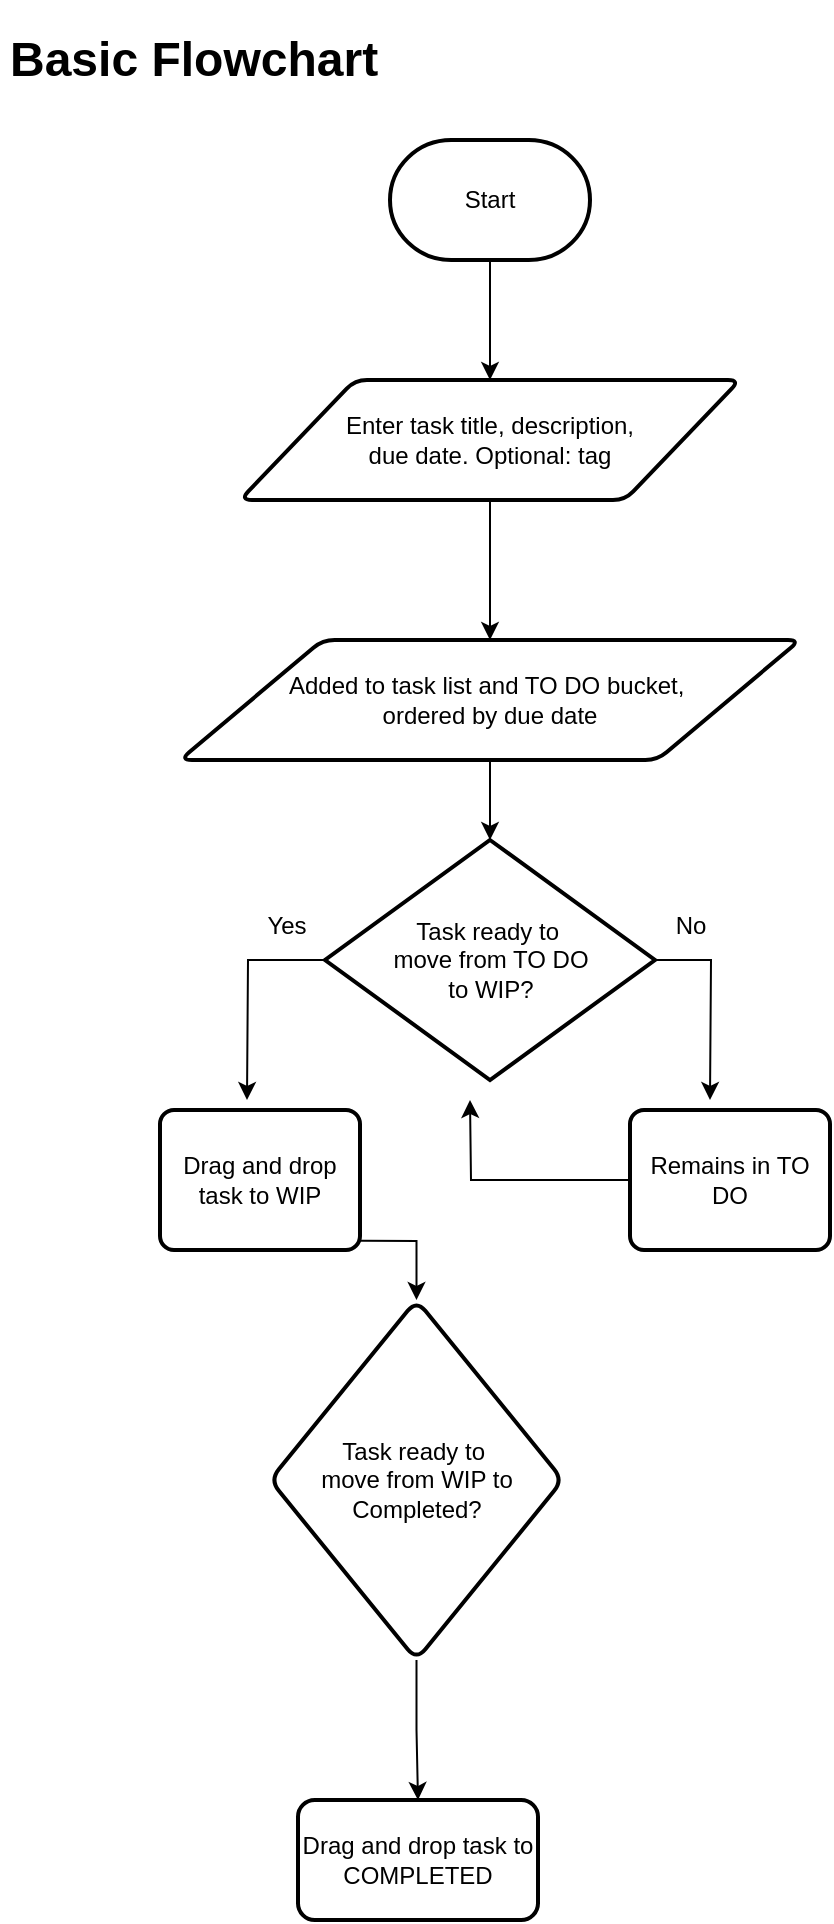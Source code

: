 <mxfile version="23.1.6" type="github">
  <diagram id="C5RBs43oDa-KdzZeNtuy" name="Page-1">
    <mxGraphModel dx="967" dy="1001" grid="1" gridSize="10" guides="1" tooltips="1" connect="1" arrows="1" fold="1" page="1" pageScale="1" pageWidth="827" pageHeight="1169" math="0" shadow="0">
      <root>
        <mxCell id="WIyWlLk6GJQsqaUBKTNV-0" />
        <mxCell id="WIyWlLk6GJQsqaUBKTNV-1" parent="WIyWlLk6GJQsqaUBKTNV-0" />
        <mxCell id="mQJPo1qvSjMa85qlDfSg-5" value="&lt;h1&gt;Basic Flowchart&lt;/h1&gt;&lt;p&gt;&lt;br&gt;&lt;/p&gt;&lt;p&gt;&lt;br&gt;&lt;/p&gt;" style="text;html=1;spacing=5;spacingTop=-20;whiteSpace=wrap;overflow=hidden;rounded=0;" vertex="1" parent="WIyWlLk6GJQsqaUBKTNV-1">
          <mxGeometry x="20" y="30" width="280" height="40" as="geometry" />
        </mxCell>
        <mxCell id="mQJPo1qvSjMa85qlDfSg-32" style="edgeStyle=orthogonalEdgeStyle;rounded=0;orthogonalLoop=1;jettySize=auto;html=1;entryX=0.75;entryY=0;entryDx=0;entryDy=0;" edge="1" parent="WIyWlLk6GJQsqaUBKTNV-1" source="mQJPo1qvSjMa85qlDfSg-8">
          <mxGeometry relative="1" as="geometry">
            <mxPoint x="143.5" y="570" as="targetPoint" />
          </mxGeometry>
        </mxCell>
        <mxCell id="mQJPo1qvSjMa85qlDfSg-36" style="edgeStyle=orthogonalEdgeStyle;rounded=0;orthogonalLoop=1;jettySize=auto;html=1;" edge="1" parent="WIyWlLk6GJQsqaUBKTNV-1" source="mQJPo1qvSjMa85qlDfSg-8">
          <mxGeometry relative="1" as="geometry">
            <mxPoint x="375" y="570" as="targetPoint" />
          </mxGeometry>
        </mxCell>
        <mxCell id="mQJPo1qvSjMa85qlDfSg-8" value="Task ready to&amp;nbsp;&lt;br&gt;move from TO DO &lt;br&gt;to WIP?" style="strokeWidth=2;html=1;shape=mxgraph.flowchart.decision;whiteSpace=wrap;" vertex="1" parent="WIyWlLk6GJQsqaUBKTNV-1">
          <mxGeometry x="182.5" y="440" width="165" height="120" as="geometry" />
        </mxCell>
        <mxCell id="mQJPo1qvSjMa85qlDfSg-18" value="" style="edgeStyle=orthogonalEdgeStyle;rounded=0;orthogonalLoop=1;jettySize=auto;html=1;" edge="1" parent="WIyWlLk6GJQsqaUBKTNV-1" source="mQJPo1qvSjMa85qlDfSg-16" target="mQJPo1qvSjMa85qlDfSg-17">
          <mxGeometry relative="1" as="geometry" />
        </mxCell>
        <mxCell id="mQJPo1qvSjMa85qlDfSg-16" value="Start" style="strokeWidth=2;html=1;shape=mxgraph.flowchart.terminator;whiteSpace=wrap;" vertex="1" parent="WIyWlLk6GJQsqaUBKTNV-1">
          <mxGeometry x="215" y="90" width="100" height="60" as="geometry" />
        </mxCell>
        <mxCell id="mQJPo1qvSjMa85qlDfSg-20" value="" style="edgeStyle=orthogonalEdgeStyle;rounded=0;orthogonalLoop=1;jettySize=auto;html=1;" edge="1" parent="WIyWlLk6GJQsqaUBKTNV-1" source="mQJPo1qvSjMa85qlDfSg-17" target="mQJPo1qvSjMa85qlDfSg-19">
          <mxGeometry relative="1" as="geometry" />
        </mxCell>
        <mxCell id="mQJPo1qvSjMa85qlDfSg-17" value="Enter task title, description, &lt;br&gt;due date. Optional: tag" style="shape=parallelogram;html=1;strokeWidth=2;perimeter=parallelogramPerimeter;whiteSpace=wrap;rounded=1;arcSize=12;size=0.23;" vertex="1" parent="WIyWlLk6GJQsqaUBKTNV-1">
          <mxGeometry x="140" y="210" width="250" height="60" as="geometry" />
        </mxCell>
        <mxCell id="mQJPo1qvSjMa85qlDfSg-21" value="" style="edgeStyle=orthogonalEdgeStyle;rounded=0;orthogonalLoop=1;jettySize=auto;html=1;" edge="1" parent="WIyWlLk6GJQsqaUBKTNV-1" source="mQJPo1qvSjMa85qlDfSg-19" target="mQJPo1qvSjMa85qlDfSg-8">
          <mxGeometry relative="1" as="geometry" />
        </mxCell>
        <mxCell id="mQJPo1qvSjMa85qlDfSg-19" value="Added to task list and TO DO bucket,&amp;nbsp;&lt;br&gt;ordered by due date" style="shape=parallelogram;html=1;strokeWidth=2;perimeter=parallelogramPerimeter;whiteSpace=wrap;rounded=1;arcSize=12;size=0.23;" vertex="1" parent="WIyWlLk6GJQsqaUBKTNV-1">
          <mxGeometry x="110" y="340" width="310" height="60" as="geometry" />
        </mxCell>
        <mxCell id="mQJPo1qvSjMa85qlDfSg-39" value="" style="edgeStyle=orthogonalEdgeStyle;rounded=0;orthogonalLoop=1;jettySize=auto;html=1;" edge="1" parent="WIyWlLk6GJQsqaUBKTNV-1" target="mQJPo1qvSjMa85qlDfSg-38">
          <mxGeometry relative="1" as="geometry">
            <mxPoint x="118.5" y="640" as="sourcePoint" />
          </mxGeometry>
        </mxCell>
        <mxCell id="mQJPo1qvSjMa85qlDfSg-23" value="Drag and drop task to WIP" style="rounded=1;whiteSpace=wrap;html=1;absoluteArcSize=1;arcSize=14;strokeWidth=2;" vertex="1" parent="WIyWlLk6GJQsqaUBKTNV-1">
          <mxGeometry x="100" y="575" width="100" height="70" as="geometry" />
        </mxCell>
        <mxCell id="mQJPo1qvSjMa85qlDfSg-37" style="edgeStyle=orthogonalEdgeStyle;rounded=0;orthogonalLoop=1;jettySize=auto;html=1;" edge="1" parent="WIyWlLk6GJQsqaUBKTNV-1" source="mQJPo1qvSjMa85qlDfSg-24">
          <mxGeometry relative="1" as="geometry">
            <mxPoint x="255" y="570" as="targetPoint" />
          </mxGeometry>
        </mxCell>
        <mxCell id="mQJPo1qvSjMa85qlDfSg-24" value="Remains in TO DO" style="rounded=1;whiteSpace=wrap;html=1;absoluteArcSize=1;arcSize=14;strokeWidth=2;" vertex="1" parent="WIyWlLk6GJQsqaUBKTNV-1">
          <mxGeometry x="335" y="575" width="100" height="70" as="geometry" />
        </mxCell>
        <mxCell id="mQJPo1qvSjMa85qlDfSg-28" value="Yes" style="text;html=1;align=center;verticalAlign=middle;resizable=0;points=[];autosize=1;strokeColor=none;fillColor=none;" vertex="1" parent="WIyWlLk6GJQsqaUBKTNV-1">
          <mxGeometry x="142.5" y="468" width="40" height="30" as="geometry" />
        </mxCell>
        <mxCell id="mQJPo1qvSjMa85qlDfSg-29" value="No" style="text;html=1;align=center;verticalAlign=middle;resizable=0;points=[];autosize=1;strokeColor=none;fillColor=none;" vertex="1" parent="WIyWlLk6GJQsqaUBKTNV-1">
          <mxGeometry x="345" y="468" width="40" height="30" as="geometry" />
        </mxCell>
        <mxCell id="mQJPo1qvSjMa85qlDfSg-41" value="" style="edgeStyle=orthogonalEdgeStyle;rounded=0;orthogonalLoop=1;jettySize=auto;html=1;" edge="1" parent="WIyWlLk6GJQsqaUBKTNV-1" source="mQJPo1qvSjMa85qlDfSg-38" target="mQJPo1qvSjMa85qlDfSg-40">
          <mxGeometry relative="1" as="geometry" />
        </mxCell>
        <mxCell id="mQJPo1qvSjMa85qlDfSg-38" value="Task ready to&amp;nbsp;&lt;br style=&quot;border-color: var(--border-color);&quot;&gt;move from WIP to Completed?" style="rhombus;whiteSpace=wrap;html=1;rounded=1;arcSize=14;strokeWidth=2;" vertex="1" parent="WIyWlLk6GJQsqaUBKTNV-1">
          <mxGeometry x="155" y="670" width="146.5" height="180" as="geometry" />
        </mxCell>
        <mxCell id="mQJPo1qvSjMa85qlDfSg-40" value="Drag and drop task to COMPLETED" style="whiteSpace=wrap;html=1;rounded=1;arcSize=14;strokeWidth=2;" vertex="1" parent="WIyWlLk6GJQsqaUBKTNV-1">
          <mxGeometry x="169" y="920" width="120" height="60" as="geometry" />
        </mxCell>
      </root>
    </mxGraphModel>
  </diagram>
</mxfile>
